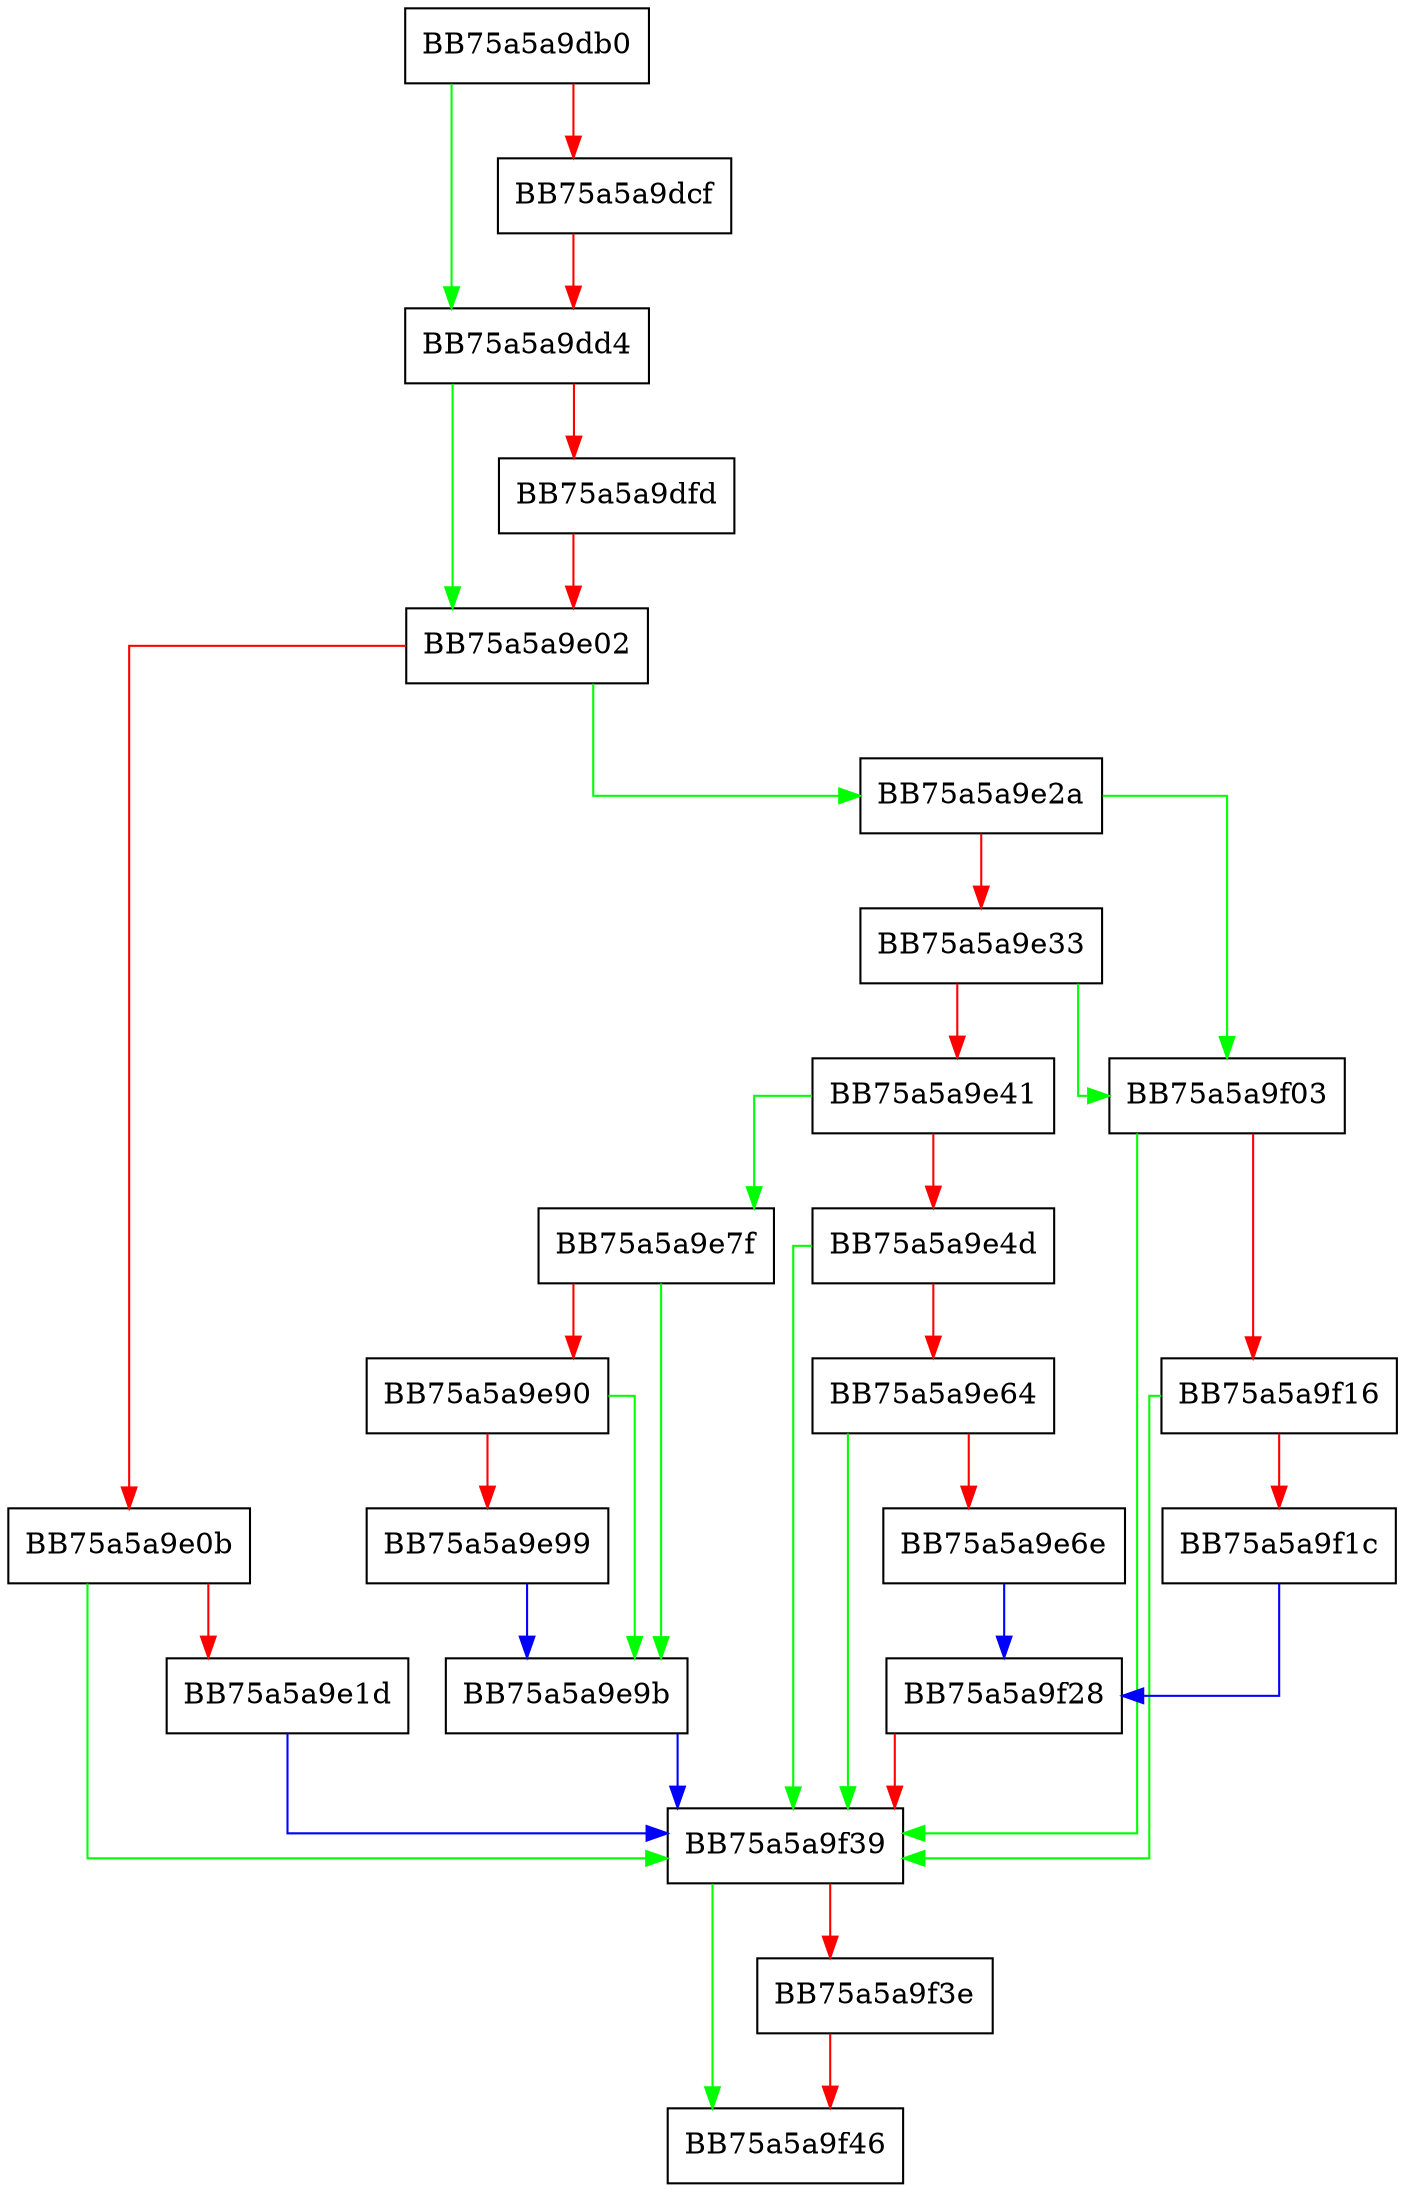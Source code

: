 digraph CreateRepository {
  node [shape="box"];
  graph [splines=ortho];
  BB75a5a9db0 -> BB75a5a9dd4 [color="green"];
  BB75a5a9db0 -> BB75a5a9dcf [color="red"];
  BB75a5a9dcf -> BB75a5a9dd4 [color="red"];
  BB75a5a9dd4 -> BB75a5a9e02 [color="green"];
  BB75a5a9dd4 -> BB75a5a9dfd [color="red"];
  BB75a5a9dfd -> BB75a5a9e02 [color="red"];
  BB75a5a9e02 -> BB75a5a9e2a [color="green"];
  BB75a5a9e02 -> BB75a5a9e0b [color="red"];
  BB75a5a9e0b -> BB75a5a9f39 [color="green"];
  BB75a5a9e0b -> BB75a5a9e1d [color="red"];
  BB75a5a9e1d -> BB75a5a9f39 [color="blue"];
  BB75a5a9e2a -> BB75a5a9f03 [color="green"];
  BB75a5a9e2a -> BB75a5a9e33 [color="red"];
  BB75a5a9e33 -> BB75a5a9f03 [color="green"];
  BB75a5a9e33 -> BB75a5a9e41 [color="red"];
  BB75a5a9e41 -> BB75a5a9e7f [color="green"];
  BB75a5a9e41 -> BB75a5a9e4d [color="red"];
  BB75a5a9e4d -> BB75a5a9f39 [color="green"];
  BB75a5a9e4d -> BB75a5a9e64 [color="red"];
  BB75a5a9e64 -> BB75a5a9f39 [color="green"];
  BB75a5a9e64 -> BB75a5a9e6e [color="red"];
  BB75a5a9e6e -> BB75a5a9f28 [color="blue"];
  BB75a5a9e7f -> BB75a5a9e9b [color="green"];
  BB75a5a9e7f -> BB75a5a9e90 [color="red"];
  BB75a5a9e90 -> BB75a5a9e9b [color="green"];
  BB75a5a9e90 -> BB75a5a9e99 [color="red"];
  BB75a5a9e99 -> BB75a5a9e9b [color="blue"];
  BB75a5a9e9b -> BB75a5a9f39 [color="blue"];
  BB75a5a9f03 -> BB75a5a9f39 [color="green"];
  BB75a5a9f03 -> BB75a5a9f16 [color="red"];
  BB75a5a9f16 -> BB75a5a9f39 [color="green"];
  BB75a5a9f16 -> BB75a5a9f1c [color="red"];
  BB75a5a9f1c -> BB75a5a9f28 [color="blue"];
  BB75a5a9f28 -> BB75a5a9f39 [color="red"];
  BB75a5a9f39 -> BB75a5a9f46 [color="green"];
  BB75a5a9f39 -> BB75a5a9f3e [color="red"];
  BB75a5a9f3e -> BB75a5a9f46 [color="red"];
}